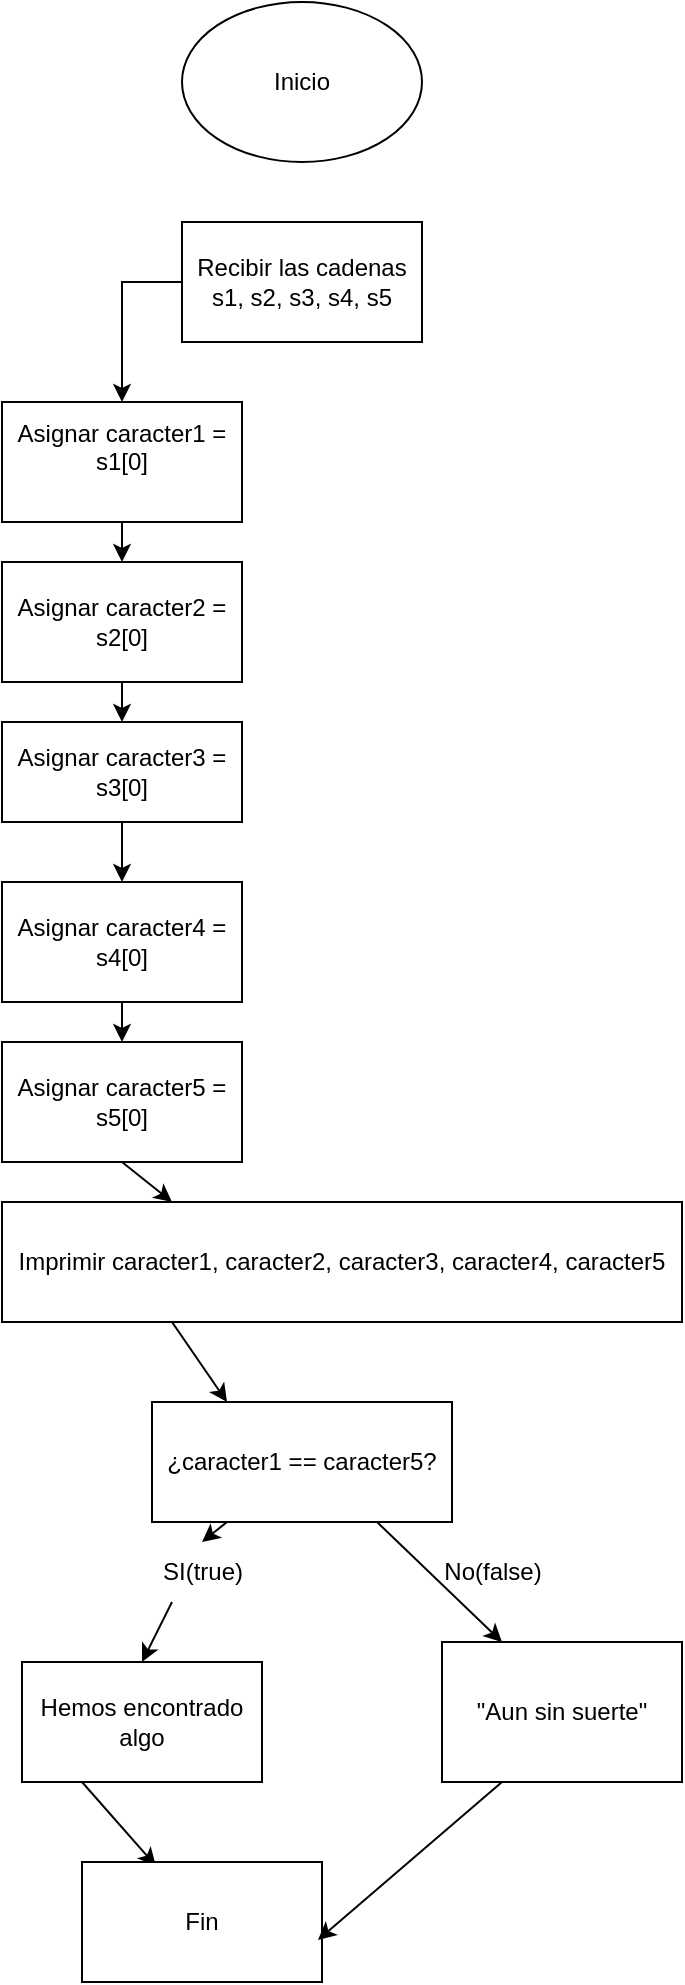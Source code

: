 <mxfile version="24.5.5" type="device">
  <diagram name="Página-1" id="Q6ydwFMTcKRJ_GIi0eHF">
    <mxGraphModel dx="1633" dy="766" grid="1" gridSize="10" guides="1" tooltips="1" connect="1" arrows="1" fold="1" page="1" pageScale="1" pageWidth="827" pageHeight="1169" math="0" shadow="0">
      <root>
        <mxCell id="0" />
        <mxCell id="1" parent="0" />
        <mxCell id="Cdoh_M3jK3NYnCB_W6IV-1" value="Inicio" style="ellipse;whiteSpace=wrap;html=1;" vertex="1" parent="1">
          <mxGeometry x="350" y="20" width="120" height="80" as="geometry" />
        </mxCell>
        <mxCell id="Cdoh_M3jK3NYnCB_W6IV-11" style="edgeStyle=orthogonalEdgeStyle;rounded=0;orthogonalLoop=1;jettySize=auto;html=1;exitX=0;exitY=0.5;exitDx=0;exitDy=0;entryX=0.5;entryY=0;entryDx=0;entryDy=0;" edge="1" parent="1" source="Cdoh_M3jK3NYnCB_W6IV-2" target="Cdoh_M3jK3NYnCB_W6IV-3">
          <mxGeometry relative="1" as="geometry" />
        </mxCell>
        <mxCell id="Cdoh_M3jK3NYnCB_W6IV-2" value="Recibir las cadenas s1, s2, s3, s4, s5" style="whiteSpace=wrap;html=1;" vertex="1" parent="1">
          <mxGeometry x="350" y="130" width="120" height="60" as="geometry" />
        </mxCell>
        <mxCell id="Cdoh_M3jK3NYnCB_W6IV-12" style="edgeStyle=orthogonalEdgeStyle;rounded=0;orthogonalLoop=1;jettySize=auto;html=1;exitX=0.5;exitY=1;exitDx=0;exitDy=0;entryX=0.5;entryY=0;entryDx=0;entryDy=0;" edge="1" parent="1" source="Cdoh_M3jK3NYnCB_W6IV-3" target="Cdoh_M3jK3NYnCB_W6IV-4">
          <mxGeometry relative="1" as="geometry" />
        </mxCell>
        <mxCell id="Cdoh_M3jK3NYnCB_W6IV-3" value="&#xa;Asignar caracter1 = s1[0]&#xa;&#xa;" style="whiteSpace=wrap;html=1;" vertex="1" parent="1">
          <mxGeometry x="260" y="220" width="120" height="60" as="geometry" />
        </mxCell>
        <mxCell id="Cdoh_M3jK3NYnCB_W6IV-13" style="edgeStyle=orthogonalEdgeStyle;rounded=0;orthogonalLoop=1;jettySize=auto;html=1;exitX=0.5;exitY=1;exitDx=0;exitDy=0;entryX=0.5;entryY=0;entryDx=0;entryDy=0;" edge="1" parent="1" source="Cdoh_M3jK3NYnCB_W6IV-4" target="Cdoh_M3jK3NYnCB_W6IV-5">
          <mxGeometry relative="1" as="geometry" />
        </mxCell>
        <mxCell id="Cdoh_M3jK3NYnCB_W6IV-4" value="Asignar caracter2 = s2[0]" style="whiteSpace=wrap;html=1;" vertex="1" parent="1">
          <mxGeometry x="260" y="300" width="120" height="60" as="geometry" />
        </mxCell>
        <mxCell id="Cdoh_M3jK3NYnCB_W6IV-14" style="edgeStyle=none;rounded=0;orthogonalLoop=1;jettySize=auto;html=1;exitX=0.5;exitY=1;exitDx=0;exitDy=0;" edge="1" parent="1" source="Cdoh_M3jK3NYnCB_W6IV-5" target="Cdoh_M3jK3NYnCB_W6IV-6">
          <mxGeometry relative="1" as="geometry" />
        </mxCell>
        <mxCell id="Cdoh_M3jK3NYnCB_W6IV-5" value="Asignar caracter3 = s3[0]" style="whiteSpace=wrap;html=1;" vertex="1" parent="1">
          <mxGeometry x="260" y="380" width="120" height="50" as="geometry" />
        </mxCell>
        <mxCell id="Cdoh_M3jK3NYnCB_W6IV-15" style="edgeStyle=none;rounded=0;orthogonalLoop=1;jettySize=auto;html=1;exitX=0.5;exitY=1;exitDx=0;exitDy=0;entryX=0.5;entryY=0;entryDx=0;entryDy=0;" edge="1" parent="1" source="Cdoh_M3jK3NYnCB_W6IV-6" target="Cdoh_M3jK3NYnCB_W6IV-7">
          <mxGeometry relative="1" as="geometry" />
        </mxCell>
        <mxCell id="Cdoh_M3jK3NYnCB_W6IV-6" value="Asignar caracter4 = s4[0]" style="whiteSpace=wrap;html=1;" vertex="1" parent="1">
          <mxGeometry x="260" y="460" width="120" height="60" as="geometry" />
        </mxCell>
        <mxCell id="Cdoh_M3jK3NYnCB_W6IV-16" style="edgeStyle=none;rounded=0;orthogonalLoop=1;jettySize=auto;html=1;exitX=0.5;exitY=1;exitDx=0;exitDy=0;entryX=0.25;entryY=0;entryDx=0;entryDy=0;" edge="1" parent="1" source="Cdoh_M3jK3NYnCB_W6IV-7" target="Cdoh_M3jK3NYnCB_W6IV-9">
          <mxGeometry relative="1" as="geometry" />
        </mxCell>
        <mxCell id="Cdoh_M3jK3NYnCB_W6IV-7" value="Asignar caracter5 = s5[0]" style="whiteSpace=wrap;html=1;" vertex="1" parent="1">
          <mxGeometry x="260" y="540" width="120" height="60" as="geometry" />
        </mxCell>
        <mxCell id="Cdoh_M3jK3NYnCB_W6IV-17" style="edgeStyle=none;rounded=0;orthogonalLoop=1;jettySize=auto;html=1;exitX=0.25;exitY=1;exitDx=0;exitDy=0;entryX=0.25;entryY=0;entryDx=0;entryDy=0;" edge="1" parent="1" source="Cdoh_M3jK3NYnCB_W6IV-9" target="Cdoh_M3jK3NYnCB_W6IV-10">
          <mxGeometry relative="1" as="geometry" />
        </mxCell>
        <mxCell id="Cdoh_M3jK3NYnCB_W6IV-9" value="Imprimir caracter1, caracter2, caracter3, caracter4, caracter5" style="whiteSpace=wrap;html=1;" vertex="1" parent="1">
          <mxGeometry x="260" y="620" width="340" height="60" as="geometry" />
        </mxCell>
        <mxCell id="Cdoh_M3jK3NYnCB_W6IV-21" style="edgeStyle=none;rounded=0;orthogonalLoop=1;jettySize=auto;html=1;exitX=0.25;exitY=1;exitDx=0;exitDy=0;entryX=0.5;entryY=0;entryDx=0;entryDy=0;" edge="1" parent="1" source="Cdoh_M3jK3NYnCB_W6IV-18" target="Cdoh_M3jK3NYnCB_W6IV-20">
          <mxGeometry relative="1" as="geometry" />
        </mxCell>
        <mxCell id="Cdoh_M3jK3NYnCB_W6IV-22" style="edgeStyle=none;rounded=0;orthogonalLoop=1;jettySize=auto;html=1;exitX=0.75;exitY=1;exitDx=0;exitDy=0;entryX=0.25;entryY=0;entryDx=0;entryDy=0;" edge="1" parent="1" source="Cdoh_M3jK3NYnCB_W6IV-10" target="Cdoh_M3jK3NYnCB_W6IV-23">
          <mxGeometry relative="1" as="geometry">
            <mxPoint x="490" y="840" as="targetPoint" />
          </mxGeometry>
        </mxCell>
        <mxCell id="Cdoh_M3jK3NYnCB_W6IV-10" value="¿caracter1 == caracter5?" style="whiteSpace=wrap;html=1;" vertex="1" parent="1">
          <mxGeometry x="335" y="720" width="150" height="60" as="geometry" />
        </mxCell>
        <mxCell id="Cdoh_M3jK3NYnCB_W6IV-19" value="No(false)" style="text;html=1;align=center;verticalAlign=middle;resizable=0;points=[];autosize=1;strokeColor=none;fillColor=none;" vertex="1" parent="1">
          <mxGeometry x="470" y="790" width="70" height="30" as="geometry" />
        </mxCell>
        <mxCell id="Cdoh_M3jK3NYnCB_W6IV-26" style="edgeStyle=none;rounded=0;orthogonalLoop=1;jettySize=auto;html=1;exitX=0.25;exitY=1;exitDx=0;exitDy=0;entryX=0.308;entryY=0.033;entryDx=0;entryDy=0;entryPerimeter=0;" edge="1" parent="1" source="Cdoh_M3jK3NYnCB_W6IV-20" target="Cdoh_M3jK3NYnCB_W6IV-27">
          <mxGeometry relative="1" as="geometry">
            <mxPoint x="300" y="960" as="targetPoint" />
          </mxGeometry>
        </mxCell>
        <mxCell id="Cdoh_M3jK3NYnCB_W6IV-20" value="Hemos encontrado algo" style="whiteSpace=wrap;html=1;" vertex="1" parent="1">
          <mxGeometry x="270" y="850" width="120" height="60" as="geometry" />
        </mxCell>
        <mxCell id="Cdoh_M3jK3NYnCB_W6IV-23" value="&quot;Aun sin suerte&quot;" style="whiteSpace=wrap;html=1;" vertex="1" parent="1">
          <mxGeometry x="480" y="840" width="120" height="70" as="geometry" />
        </mxCell>
        <mxCell id="Cdoh_M3jK3NYnCB_W6IV-24" value="" style="edgeStyle=none;rounded=0;orthogonalLoop=1;jettySize=auto;html=1;exitX=0.25;exitY=1;exitDx=0;exitDy=0;entryX=0.5;entryY=0;entryDx=0;entryDy=0;" edge="1" parent="1" source="Cdoh_M3jK3NYnCB_W6IV-10" target="Cdoh_M3jK3NYnCB_W6IV-18">
          <mxGeometry relative="1" as="geometry">
            <mxPoint x="373" y="780" as="sourcePoint" />
            <mxPoint x="330" y="850" as="targetPoint" />
          </mxGeometry>
        </mxCell>
        <mxCell id="Cdoh_M3jK3NYnCB_W6IV-18" value="SI(true)" style="text;html=1;align=center;verticalAlign=middle;resizable=0;points=[];autosize=1;strokeColor=none;fillColor=none;" vertex="1" parent="1">
          <mxGeometry x="330" y="790" width="60" height="30" as="geometry" />
        </mxCell>
        <mxCell id="Cdoh_M3jK3NYnCB_W6IV-27" value="Fin" style="whiteSpace=wrap;html=1;" vertex="1" parent="1">
          <mxGeometry x="300" y="950" width="120" height="60" as="geometry" />
        </mxCell>
        <mxCell id="Cdoh_M3jK3NYnCB_W6IV-28" style="edgeStyle=none;rounded=0;orthogonalLoop=1;jettySize=auto;html=1;exitX=0.25;exitY=1;exitDx=0;exitDy=0;entryX=0.983;entryY=0.65;entryDx=0;entryDy=0;entryPerimeter=0;" edge="1" parent="1" source="Cdoh_M3jK3NYnCB_W6IV-23" target="Cdoh_M3jK3NYnCB_W6IV-27">
          <mxGeometry relative="1" as="geometry" />
        </mxCell>
      </root>
    </mxGraphModel>
  </diagram>
</mxfile>

